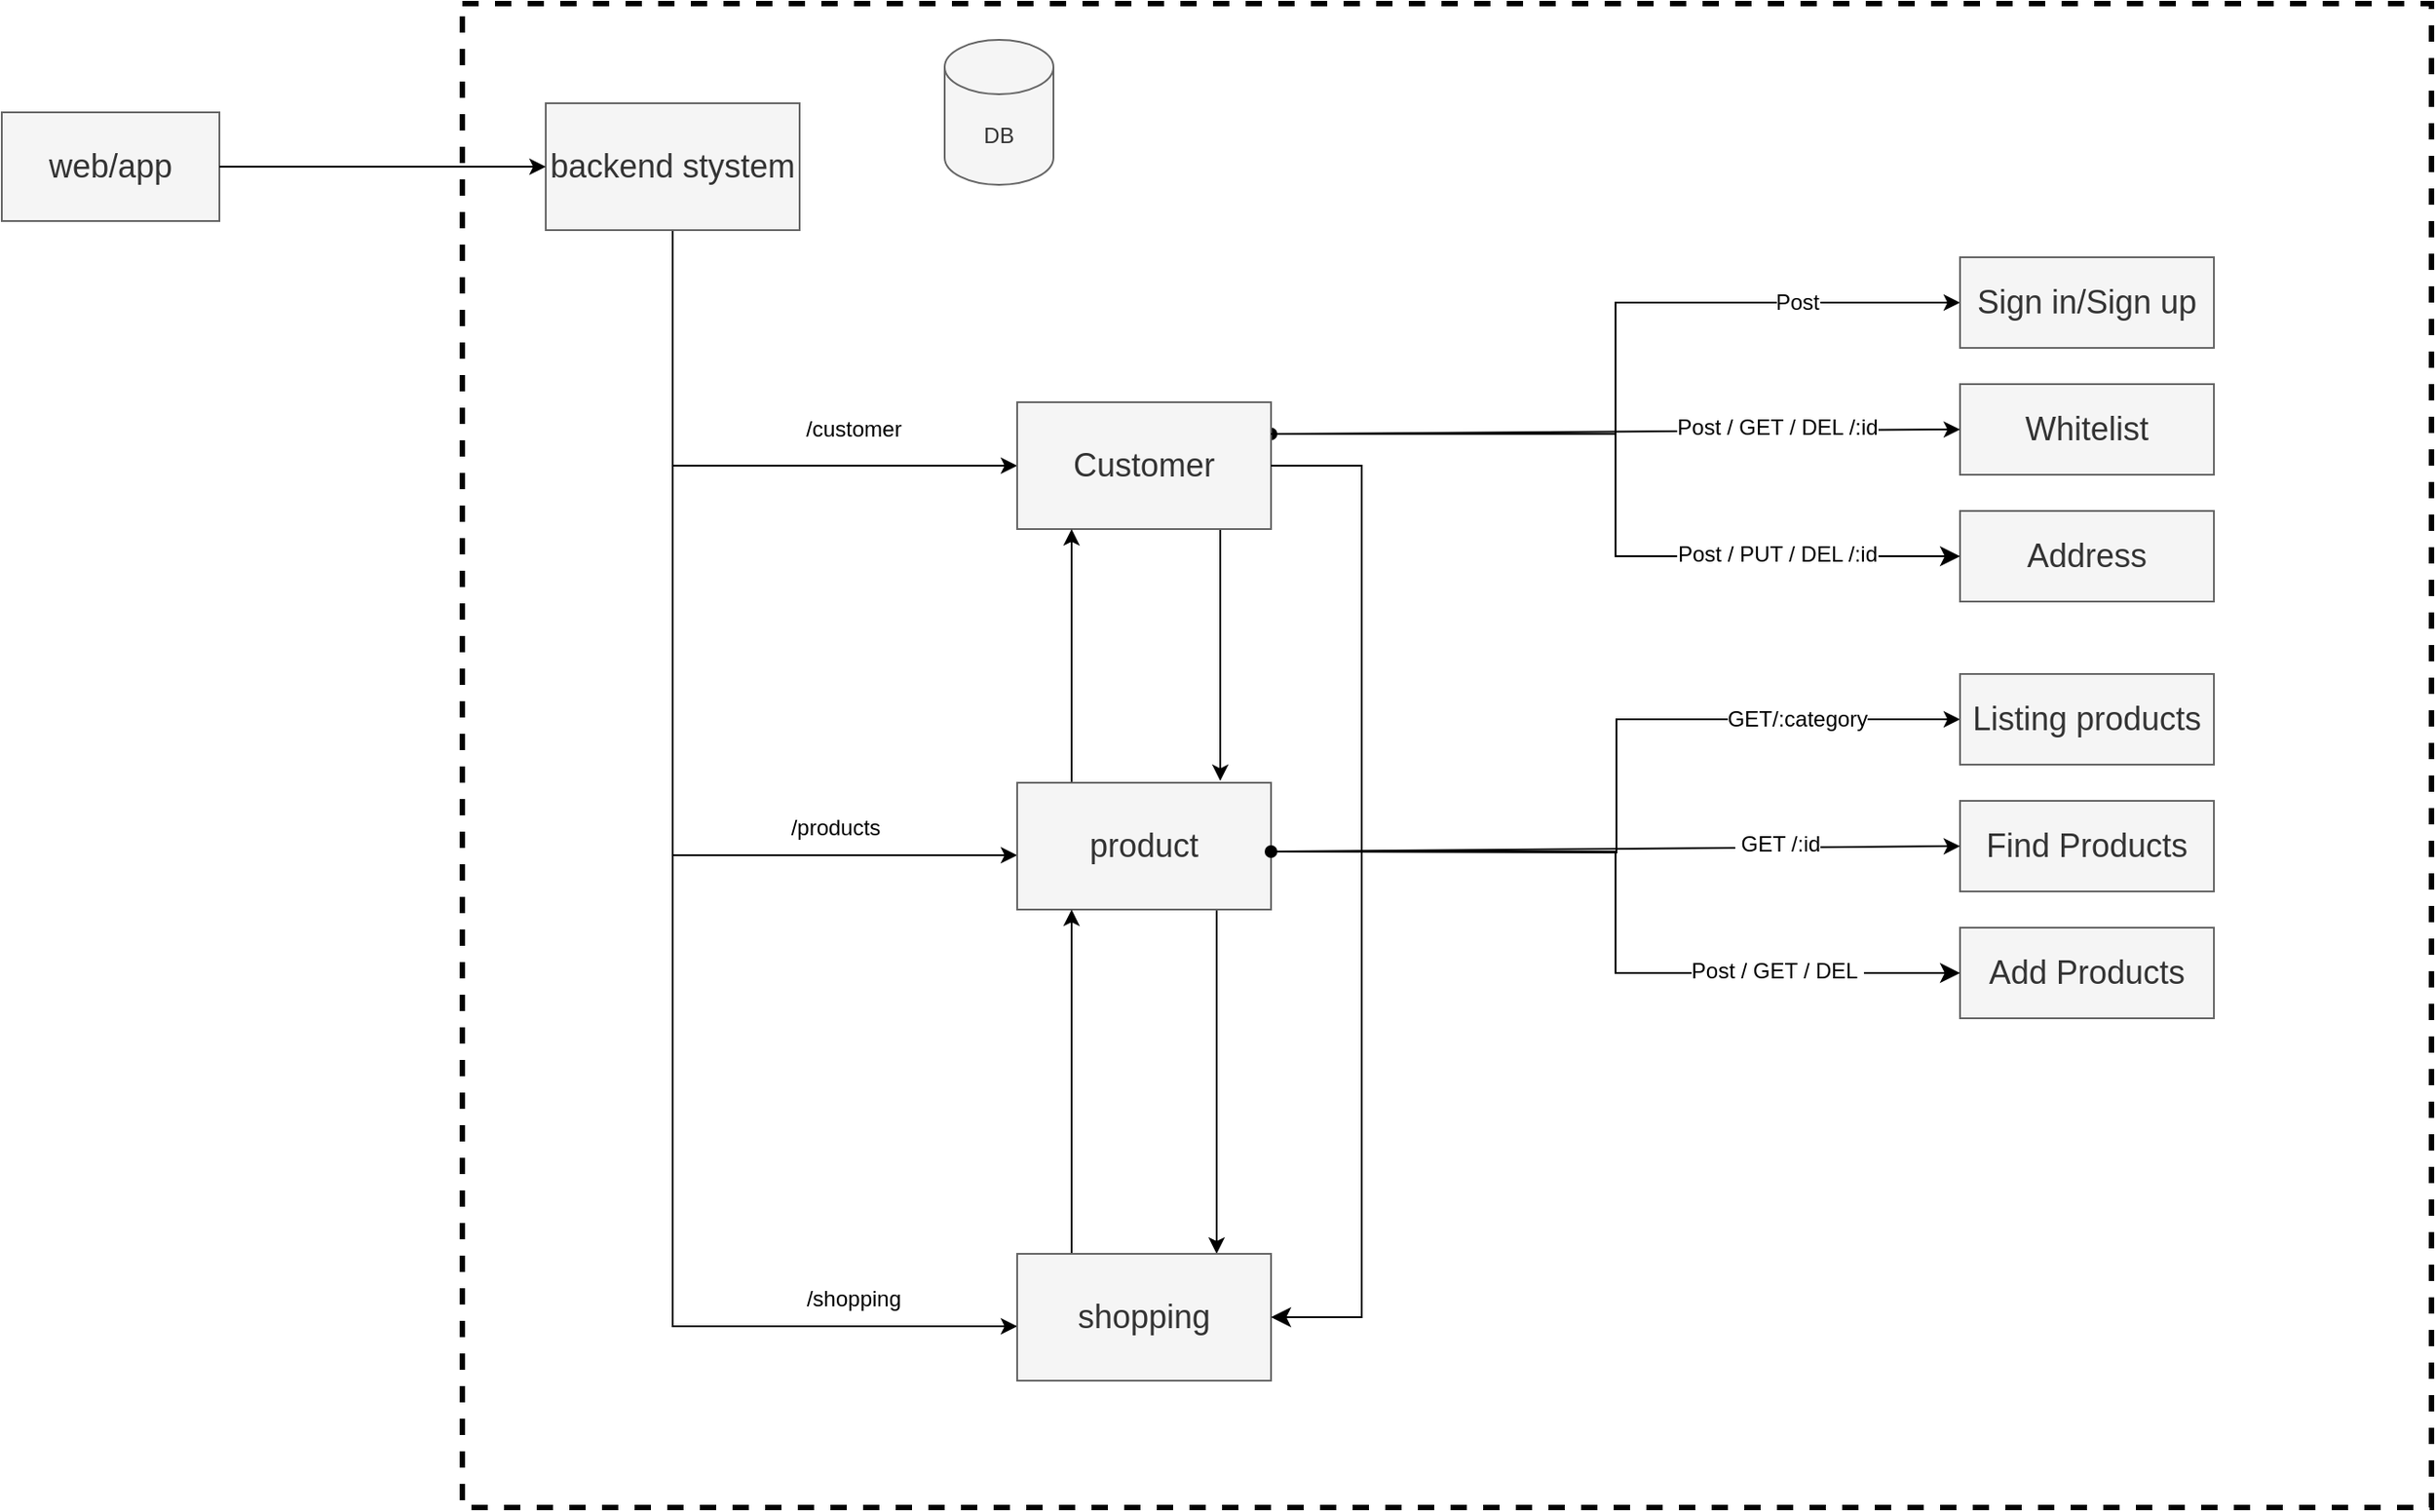 <mxfile version="21.3.8" type="github">
  <diagram name="第 1 页" id="XCmd4L5uSaYbs7eO15ue">
    <mxGraphModel dx="1434" dy="828" grid="1" gridSize="10" guides="1" tooltips="1" connect="1" arrows="1" fold="1" page="1" pageScale="1" pageWidth="827" pageHeight="1169" math="0" shadow="0">
      <root>
        <mxCell id="0" />
        <mxCell id="1" parent="0" />
        <mxCell id="I_P3_aLlrbZFiig60uEd-1" value="&lt;font style=&quot;font-size: 18px;&quot;&gt;web/app&lt;/font&gt;" style="rounded=0;whiteSpace=wrap;html=1;fillColor=#f5f5f5;strokeColor=#666666;fontColor=#333333;" vertex="1" parent="1">
          <mxGeometry x="40" y="190" width="120" height="60" as="geometry" />
        </mxCell>
        <mxCell id="I_P3_aLlrbZFiig60uEd-2" value="" style="rounded=0;whiteSpace=wrap;html=1;dashed=1;strokeWidth=3;" vertex="1" parent="1">
          <mxGeometry x="294" y="130" width="1086" height="830" as="geometry" />
        </mxCell>
        <mxCell id="I_P3_aLlrbZFiig60uEd-15" value="" style="edgeStyle=orthogonalEdgeStyle;rounded=0;orthogonalLoop=1;jettySize=auto;html=1;exitX=0;exitY=0.5;exitDx=0;exitDy=0;" edge="1" parent="1" source="I_P3_aLlrbZFiig60uEd-26" target="I_P3_aLlrbZFiig60uEd-14">
          <mxGeometry relative="1" as="geometry">
            <Array as="points">
              <mxPoint x="600" y="860" />
              <mxPoint x="410" y="860" />
              <mxPoint x="410" y="385" />
            </Array>
          </mxGeometry>
        </mxCell>
        <mxCell id="I_P3_aLlrbZFiig60uEd-25" value="" style="edgeStyle=orthogonalEdgeStyle;rounded=0;orthogonalLoop=1;jettySize=auto;html=1;" edge="1" parent="1" source="I_P3_aLlrbZFiig60uEd-9" target="I_P3_aLlrbZFiig60uEd-24">
          <mxGeometry relative="1" as="geometry">
            <Array as="points">
              <mxPoint x="410" y="600" />
            </Array>
          </mxGeometry>
        </mxCell>
        <mxCell id="I_P3_aLlrbZFiig60uEd-27" value="" style="edgeStyle=orthogonalEdgeStyle;rounded=0;orthogonalLoop=1;jettySize=auto;html=1;" edge="1" parent="1" source="I_P3_aLlrbZFiig60uEd-9" target="I_P3_aLlrbZFiig60uEd-26">
          <mxGeometry relative="1" as="geometry">
            <Array as="points">
              <mxPoint x="410" y="860" />
            </Array>
          </mxGeometry>
        </mxCell>
        <mxCell id="I_P3_aLlrbZFiig60uEd-9" value="&lt;span style=&quot;font-size: 18px;&quot;&gt;backend stystem&lt;/span&gt;" style="rounded=0;whiteSpace=wrap;html=1;fillColor=#f5f5f5;strokeColor=#666666;fontColor=#333333;" vertex="1" parent="1">
          <mxGeometry x="340" y="185" width="140" height="70" as="geometry" />
        </mxCell>
        <mxCell id="I_P3_aLlrbZFiig60uEd-12" value="" style="endArrow=classic;html=1;rounded=0;exitX=1;exitY=0.5;exitDx=0;exitDy=0;" edge="1" parent="1" source="I_P3_aLlrbZFiig60uEd-1" target="I_P3_aLlrbZFiig60uEd-9">
          <mxGeometry width="50" height="50" relative="1" as="geometry">
            <mxPoint x="390" y="450" as="sourcePoint" />
            <mxPoint x="440" y="400" as="targetPoint" />
          </mxGeometry>
        </mxCell>
        <mxCell id="I_P3_aLlrbZFiig60uEd-13" value="DB" style="shape=cylinder3;whiteSpace=wrap;html=1;boundedLbl=1;backgroundOutline=1;size=15;fillColor=#f5f5f5;fontColor=#333333;strokeColor=#666666;" vertex="1" parent="1">
          <mxGeometry x="560" y="150" width="60" height="80" as="geometry" />
        </mxCell>
        <mxCell id="I_P3_aLlrbZFiig60uEd-32" value="" style="edgeStyle=orthogonalEdgeStyle;rounded=0;orthogonalLoop=1;jettySize=auto;html=1;exitX=0.8;exitY=0.986;exitDx=0;exitDy=0;exitPerimeter=0;entryX=0.8;entryY=-0.014;entryDx=0;entryDy=0;entryPerimeter=0;" edge="1" parent="1" source="I_P3_aLlrbZFiig60uEd-14" target="I_P3_aLlrbZFiig60uEd-24">
          <mxGeometry relative="1" as="geometry" />
        </mxCell>
        <mxCell id="I_P3_aLlrbZFiig60uEd-43" value="" style="edgeStyle=orthogonalEdgeStyle;rounded=0;orthogonalLoop=1;jettySize=auto;html=1;exitX=1;exitY=0.25;exitDx=0;exitDy=0;startArrow=oval;startFill=1;entryX=0;entryY=0.5;entryDx=0;entryDy=0;" edge="1" parent="1" source="I_P3_aLlrbZFiig60uEd-14" target="I_P3_aLlrbZFiig60uEd-42">
          <mxGeometry relative="1" as="geometry" />
        </mxCell>
        <mxCell id="I_P3_aLlrbZFiig60uEd-55" value="Post" style="edgeLabel;html=1;align=center;verticalAlign=middle;resizable=0;points=[];fontSize=12;" vertex="1" connectable="0" parent="I_P3_aLlrbZFiig60uEd-43">
          <mxGeometry x="0.307" y="-1" relative="1" as="geometry">
            <mxPoint x="67" y="-1" as="offset" />
          </mxGeometry>
        </mxCell>
        <mxCell id="I_P3_aLlrbZFiig60uEd-14" value="&lt;span style=&quot;font-size: 18px;&quot;&gt;Customer&lt;/span&gt;" style="rounded=0;whiteSpace=wrap;html=1;fillColor=#f5f5f5;strokeColor=#666666;fontColor=#333333;" vertex="1" parent="1">
          <mxGeometry x="600" y="350" width="140" height="70" as="geometry" />
        </mxCell>
        <mxCell id="I_P3_aLlrbZFiig60uEd-34" value="" style="edgeStyle=orthogonalEdgeStyle;rounded=0;orthogonalLoop=1;jettySize=auto;html=1;" edge="1" parent="1" source="I_P3_aLlrbZFiig60uEd-24" target="I_P3_aLlrbZFiig60uEd-26">
          <mxGeometry relative="1" as="geometry">
            <Array as="points">
              <mxPoint x="710" y="720" />
              <mxPoint x="710" y="720" />
            </Array>
          </mxGeometry>
        </mxCell>
        <mxCell id="I_P3_aLlrbZFiig60uEd-35" value="" style="edgeStyle=orthogonalEdgeStyle;rounded=0;orthogonalLoop=1;jettySize=auto;html=1;" edge="1" parent="1" source="I_P3_aLlrbZFiig60uEd-24" target="I_P3_aLlrbZFiig60uEd-14">
          <mxGeometry relative="1" as="geometry">
            <Array as="points">
              <mxPoint x="630" y="450" />
              <mxPoint x="630" y="450" />
            </Array>
          </mxGeometry>
        </mxCell>
        <mxCell id="I_P3_aLlrbZFiig60uEd-24" value="&lt;span style=&quot;font-size: 18px;&quot;&gt;product&lt;br&gt;&lt;/span&gt;" style="rounded=0;whiteSpace=wrap;html=1;fillColor=#f5f5f5;strokeColor=#666666;fontColor=#333333;" vertex="1" parent="1">
          <mxGeometry x="600" y="560" width="140" height="70" as="geometry" />
        </mxCell>
        <mxCell id="I_P3_aLlrbZFiig60uEd-33" value="" style="edgeStyle=orthogonalEdgeStyle;rounded=0;orthogonalLoop=1;jettySize=auto;html=1;" edge="1" parent="1" source="I_P3_aLlrbZFiig60uEd-26" target="I_P3_aLlrbZFiig60uEd-24">
          <mxGeometry relative="1" as="geometry">
            <Array as="points">
              <mxPoint x="630" y="730" />
              <mxPoint x="630" y="730" />
            </Array>
          </mxGeometry>
        </mxCell>
        <mxCell id="I_P3_aLlrbZFiig60uEd-26" value="&lt;span style=&quot;font-size: 18px;&quot;&gt;shopping&lt;br&gt;&lt;/span&gt;" style="rounded=0;whiteSpace=wrap;html=1;fillColor=#f5f5f5;strokeColor=#666666;fontColor=#333333;" vertex="1" parent="1">
          <mxGeometry x="600" y="820" width="140" height="70" as="geometry" />
        </mxCell>
        <mxCell id="I_P3_aLlrbZFiig60uEd-28" value="/customer" style="text;html=1;strokeColor=none;fillColor=none;align=center;verticalAlign=middle;whiteSpace=wrap;rounded=0;" vertex="1" parent="1">
          <mxGeometry x="480" y="350" width="60" height="30" as="geometry" />
        </mxCell>
        <mxCell id="I_P3_aLlrbZFiig60uEd-29" value="/products" style="text;html=1;strokeColor=none;fillColor=none;align=center;verticalAlign=middle;whiteSpace=wrap;rounded=0;" vertex="1" parent="1">
          <mxGeometry x="470" y="570" width="60" height="30" as="geometry" />
        </mxCell>
        <mxCell id="I_P3_aLlrbZFiig60uEd-30" value="/shopping" style="text;html=1;strokeColor=none;fillColor=none;align=center;verticalAlign=middle;whiteSpace=wrap;rounded=0;" vertex="1" parent="1">
          <mxGeometry x="480" y="830" width="60" height="30" as="geometry" />
        </mxCell>
        <mxCell id="I_P3_aLlrbZFiig60uEd-41" value="" style="edgeStyle=elbowEdgeStyle;elbow=horizontal;endArrow=classic;html=1;curved=0;rounded=0;endSize=8;startSize=8;exitX=1;exitY=0.5;exitDx=0;exitDy=0;entryX=1;entryY=0.5;entryDx=0;entryDy=0;" edge="1" parent="1" source="I_P3_aLlrbZFiig60uEd-14" target="I_P3_aLlrbZFiig60uEd-26">
          <mxGeometry width="50" height="50" relative="1" as="geometry">
            <mxPoint x="820" y="530" as="sourcePoint" />
            <mxPoint x="870" y="480" as="targetPoint" />
            <Array as="points">
              <mxPoint x="790" y="530" />
            </Array>
          </mxGeometry>
        </mxCell>
        <mxCell id="I_P3_aLlrbZFiig60uEd-42" value="&lt;span style=&quot;font-size: 18px;&quot;&gt;Sign in/Sign up&lt;/span&gt;" style="rounded=0;whiteSpace=wrap;html=1;fillColor=#f5f5f5;strokeColor=#666666;fontColor=#333333;" vertex="1" parent="1">
          <mxGeometry x="1120" y="270" width="140" height="50" as="geometry" />
        </mxCell>
        <mxCell id="I_P3_aLlrbZFiig60uEd-48" value="&lt;span style=&quot;font-size: 18px;&quot;&gt;Whitelist&lt;/span&gt;" style="rounded=0;whiteSpace=wrap;html=1;fillColor=#f5f5f5;strokeColor=#666666;fontColor=#333333;" vertex="1" parent="1">
          <mxGeometry x="1120" y="340" width="140" height="50" as="geometry" />
        </mxCell>
        <mxCell id="I_P3_aLlrbZFiig60uEd-49" value="&lt;span style=&quot;font-size: 18px;&quot;&gt;Address&lt;/span&gt;" style="rounded=0;whiteSpace=wrap;html=1;fillColor=#f5f5f5;strokeColor=#666666;fontColor=#333333;" vertex="1" parent="1">
          <mxGeometry x="1120" y="410" width="140" height="50" as="geometry" />
        </mxCell>
        <mxCell id="I_P3_aLlrbZFiig60uEd-56" value="" style="edgeStyle=segmentEdgeStyle;endArrow=classic;html=1;curved=0;rounded=0;endSize=8;startSize=8;entryX=0;entryY=0.5;entryDx=0;entryDy=0;exitX=1;exitY=0.25;exitDx=0;exitDy=0;" edge="1" parent="1" source="I_P3_aLlrbZFiig60uEd-14" target="I_P3_aLlrbZFiig60uEd-49">
          <mxGeometry width="50" height="50" relative="1" as="geometry">
            <mxPoint x="890" y="570" as="sourcePoint" />
            <mxPoint x="940" y="520" as="targetPoint" />
            <Array as="points">
              <mxPoint x="930" y="368" />
              <mxPoint x="930" y="435" />
            </Array>
          </mxGeometry>
        </mxCell>
        <mxCell id="I_P3_aLlrbZFiig60uEd-59" value="Post / PUT / DEL /:id" style="edgeLabel;html=1;align=center;verticalAlign=middle;resizable=0;points=[];fontSize=12;" vertex="1" connectable="0" parent="1">
          <mxGeometry x="990" y="430" as="geometry">
            <mxPoint x="29" y="4" as="offset" />
          </mxGeometry>
        </mxCell>
        <mxCell id="I_P3_aLlrbZFiig60uEd-60" value="" style="endArrow=classic;html=1;rounded=0;entryX=0;entryY=0.5;entryDx=0;entryDy=0;exitX=1;exitY=0.25;exitDx=0;exitDy=0;" edge="1" parent="1" source="I_P3_aLlrbZFiig60uEd-14" target="I_P3_aLlrbZFiig60uEd-48">
          <mxGeometry width="50" height="50" relative="1" as="geometry">
            <mxPoint x="890" y="570" as="sourcePoint" />
            <mxPoint x="940" y="520" as="targetPoint" />
          </mxGeometry>
        </mxCell>
        <mxCell id="I_P3_aLlrbZFiig60uEd-63" value="Post / GET / DEL /:id" style="edgeLabel;html=1;align=center;verticalAlign=middle;resizable=0;points=[];fontSize=12;" vertex="1" connectable="0" parent="1">
          <mxGeometry x="990" y="360" as="geometry">
            <mxPoint x="29" y="4" as="offset" />
          </mxGeometry>
        </mxCell>
        <mxCell id="I_P3_aLlrbZFiig60uEd-64" value="" style="edgeStyle=orthogonalEdgeStyle;rounded=0;orthogonalLoop=1;jettySize=auto;html=1;exitX=1;exitY=0.25;exitDx=0;exitDy=0;startArrow=oval;startFill=1;entryX=0;entryY=0.5;entryDx=0;entryDy=0;" edge="1" parent="1" target="I_P3_aLlrbZFiig60uEd-66">
          <mxGeometry relative="1" as="geometry">
            <mxPoint x="740" y="598" as="sourcePoint" />
          </mxGeometry>
        </mxCell>
        <mxCell id="I_P3_aLlrbZFiig60uEd-65" value="GET/:category" style="edgeLabel;html=1;align=center;verticalAlign=middle;resizable=0;points=[];fontSize=12;" vertex="1" connectable="0" parent="I_P3_aLlrbZFiig60uEd-64">
          <mxGeometry x="0.307" y="-1" relative="1" as="geometry">
            <mxPoint x="67" y="-1" as="offset" />
          </mxGeometry>
        </mxCell>
        <mxCell id="I_P3_aLlrbZFiig60uEd-66" value="&lt;span style=&quot;font-size: 18px;&quot;&gt;Listing products&lt;/span&gt;" style="rounded=0;whiteSpace=wrap;html=1;fillColor=#f5f5f5;strokeColor=#666666;fontColor=#333333;" vertex="1" parent="1">
          <mxGeometry x="1120" y="500" width="140" height="50" as="geometry" />
        </mxCell>
        <mxCell id="I_P3_aLlrbZFiig60uEd-67" value="&lt;span style=&quot;font-size: 18px;&quot;&gt;Find Products&lt;/span&gt;" style="rounded=0;whiteSpace=wrap;html=1;fillColor=#f5f5f5;strokeColor=#666666;fontColor=#333333;" vertex="1" parent="1">
          <mxGeometry x="1120" y="570" width="140" height="50" as="geometry" />
        </mxCell>
        <mxCell id="I_P3_aLlrbZFiig60uEd-68" value="&lt;span style=&quot;font-size: 18px;&quot;&gt;Add Products&lt;/span&gt;" style="rounded=0;whiteSpace=wrap;html=1;fillColor=#f5f5f5;strokeColor=#666666;fontColor=#333333;" vertex="1" parent="1">
          <mxGeometry x="1120" y="640" width="140" height="50" as="geometry" />
        </mxCell>
        <mxCell id="I_P3_aLlrbZFiig60uEd-69" value="" style="edgeStyle=segmentEdgeStyle;endArrow=classic;html=1;curved=0;rounded=0;endSize=8;startSize=8;entryX=0;entryY=0.5;entryDx=0;entryDy=0;exitX=1;exitY=0.25;exitDx=0;exitDy=0;" edge="1" parent="1" target="I_P3_aLlrbZFiig60uEd-68">
          <mxGeometry width="50" height="50" relative="1" as="geometry">
            <mxPoint x="740" y="598" as="sourcePoint" />
            <mxPoint x="940" y="750" as="targetPoint" />
            <Array as="points">
              <mxPoint x="930" y="598" />
              <mxPoint x="930" y="665" />
            </Array>
          </mxGeometry>
        </mxCell>
        <mxCell id="I_P3_aLlrbZFiig60uEd-70" value="" style="endArrow=classic;html=1;rounded=0;entryX=0;entryY=0.5;entryDx=0;entryDy=0;exitX=1;exitY=0.25;exitDx=0;exitDy=0;" edge="1" parent="1" target="I_P3_aLlrbZFiig60uEd-67">
          <mxGeometry width="50" height="50" relative="1" as="geometry">
            <mxPoint x="740" y="598" as="sourcePoint" />
            <mxPoint x="940" y="750" as="targetPoint" />
          </mxGeometry>
        </mxCell>
        <mxCell id="I_P3_aLlrbZFiig60uEd-71" value="&amp;nbsp;GET /:id" style="edgeLabel;html=1;align=center;verticalAlign=middle;resizable=0;points=[];fontSize=12;" vertex="1" connectable="0" parent="1">
          <mxGeometry x="990" y="590" as="geometry">
            <mxPoint x="29" y="4" as="offset" />
          </mxGeometry>
        </mxCell>
        <mxCell id="I_P3_aLlrbZFiig60uEd-76" value="Post / GET / DEL&amp;nbsp;" style="edgeLabel;html=1;align=center;verticalAlign=middle;resizable=0;points=[];fontSize=12;" vertex="1" connectable="0" parent="1">
          <mxGeometry x="990" y="660" as="geometry">
            <mxPoint x="29" y="4" as="offset" />
          </mxGeometry>
        </mxCell>
      </root>
    </mxGraphModel>
  </diagram>
</mxfile>
